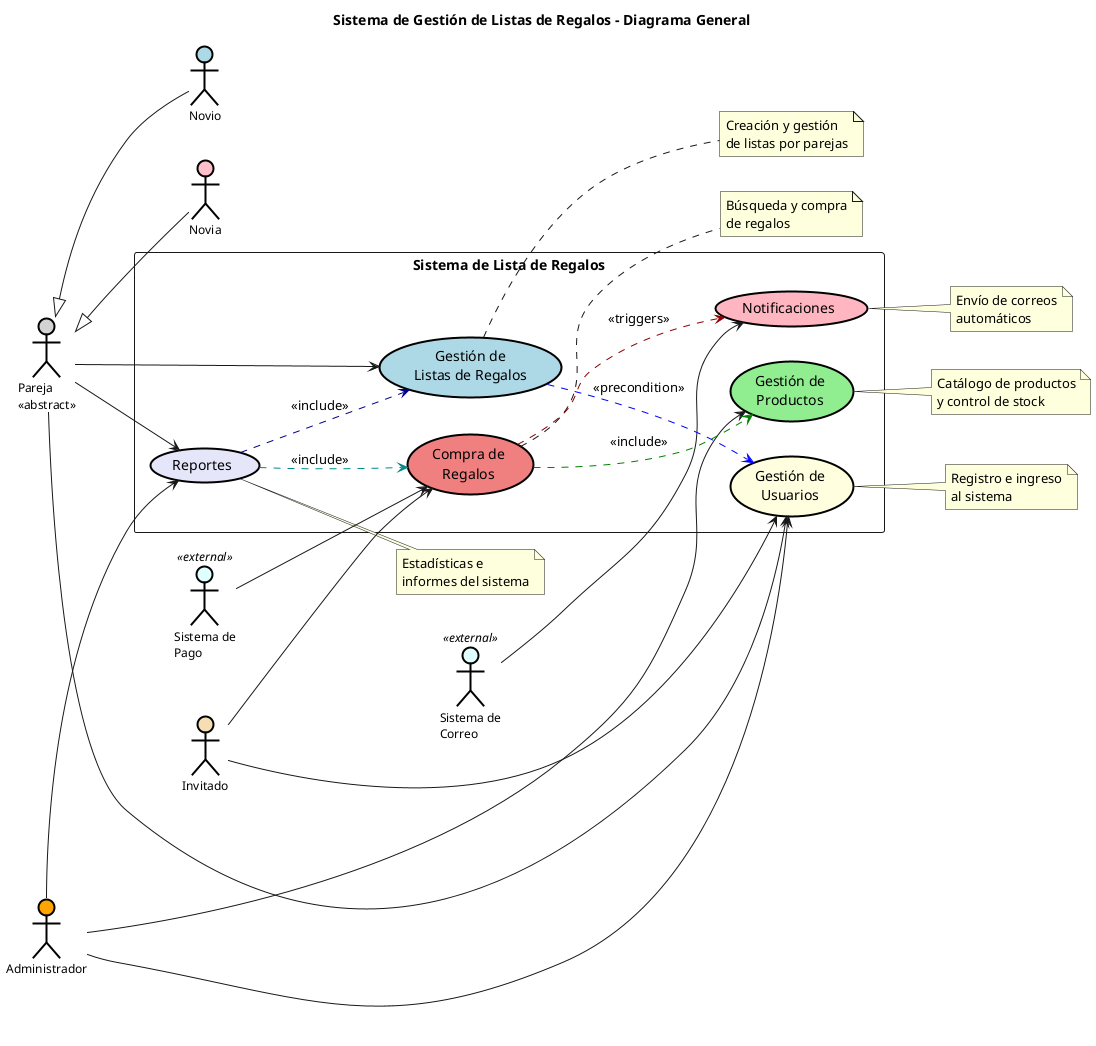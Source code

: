 @startuml useCaseGeneral
left to right direction
skinparam packageStyle rectangle

' ===== ESTILOS VISUALES =====
skinparam usecase {
    BackgroundColor White
    BorderColor Black
    BorderThickness 2
    FontSize 14
}

skinparam actor {
    BackgroundColor White
    BorderColor Black
    BorderThickness 2
    FontSize 12
}

skinparam package {
    BorderThickness 2
    FontStyle bold
    FontSize 14
}

title Sistema de Gestión de Listas de Regalos - Diagrama General

' ===== ACTORES =====
actor "Pareja\n<<abstract>>" as Pareja #LightGray
actor "Novio" as Novio #LightBlue
actor "Novia" as Novia #Pink
actor "Invitado" as Invitado #Wheat
actor "Administrador" as Admin #Orange

' Sistemas externos
actor "Sistema de\nPago" as SistemaPago <<external>> #LightCyan
actor "Sistema de\nCorreo" as SistemaCorreo <<external>> #LightCyan

' Generalización
Novio -up-|> Pareja
Novia -up-|> Pareja

' ===== CASOS DE USO GENERALES =====
package "Sistema de Lista de Regalos" {

  usecase (Gestión de\nUsuarios) as MOD1 #LightYellow
  usecase (Gestión de\nListas de Regalos) as MOD2 #LightBlue
  usecase (Gestión de\nProductos) as MOD3 #LightGreen
  usecase (Compra de\nRegalos) as MOD4 #LightCoral
  usecase (Reportes) as MOD5 #Lavender
  usecase (Notificaciones) as MOD6 #LightPink

}

' ===== RELACIONES =====

' Pareja
Pareja --> MOD1
Pareja --> MOD2
Pareja --> MOD5

' Invitado
Invitado --> MOD1
Invitado --> MOD4

' Administrador
Admin --> MOD1
Admin --> MOD3
Admin --> MOD5

' Sistemas externos
SistemaPago --> MOD4
SistemaCorreo --> MOD6

' Relaciones entre módulos
MOD2 ..> MOD1 #Blue :  <<precondition>> 
MOD4 ..> MOD3 #Green: <<include>>
MOD4 ..> MOD6 #DarkRed : <<triggers>>
MOD5 ..> MOD2 #DarkBlue : <<include>>
MOD5 ..> MOD4 #DarkCyan : <<include>>

note right of MOD1
  Registro e ingreso
  al sistema
end note

note right of MOD2
  Creación y gestión
  de listas por parejas
end note

note right of MOD3
  Catálogo de productos
  y control de stock
end note

note right of MOD4
  Búsqueda y compra
  de regalos
end note

note right of MOD5
  Estadísticas e
  informes del sistema
end note

note right of MOD6
  Envío de correos
  automáticos
end note

@enduml
